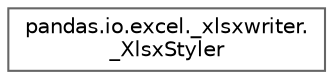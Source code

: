 digraph "Graphical Class Hierarchy"
{
 // LATEX_PDF_SIZE
  bgcolor="transparent";
  edge [fontname=Helvetica,fontsize=10,labelfontname=Helvetica,labelfontsize=10];
  node [fontname=Helvetica,fontsize=10,shape=box,height=0.2,width=0.4];
  rankdir="LR";
  Node0 [id="Node000000",label="pandas.io.excel._xlsxwriter.\l_XlsxStyler",height=0.2,width=0.4,color="grey40", fillcolor="white", style="filled",URL="$d5/d9a/classpandas_1_1io_1_1excel_1_1__xlsxwriter_1_1__XlsxStyler.html",tooltip=" "];
}
